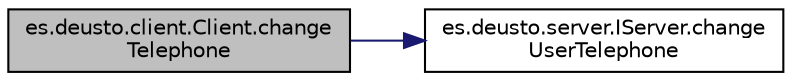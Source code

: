 digraph "es.deusto.client.Client.changeTelephone"
{
 // LATEX_PDF_SIZE
  edge [fontname="Helvetica",fontsize="10",labelfontname="Helvetica",labelfontsize="10"];
  node [fontname="Helvetica",fontsize="10",shape=record];
  rankdir="LR";
  Node121 [label="es.deusto.client.Client.change\lTelephone",height=0.2,width=0.4,color="black", fillcolor="grey75", style="filled", fontcolor="black",tooltip=" "];
  Node121 -> Node122 [color="midnightblue",fontsize="10",style="solid",fontname="Helvetica"];
  Node122 [label="es.deusto.server.IServer.change\lUserTelephone",height=0.2,width=0.4,color="black", fillcolor="white", style="filled",URL="$interfacees_1_1deusto_1_1server_1_1_i_server.html#adb55ca52a8379492ff95680e8ac55019",tooltip=" "];
}
